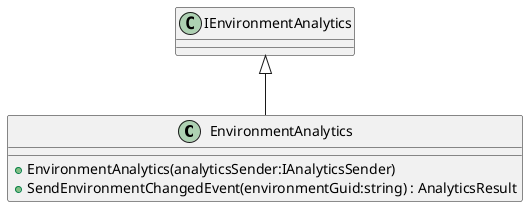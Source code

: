 @startuml
class EnvironmentAnalytics {
    + EnvironmentAnalytics(analyticsSender:IAnalyticsSender)
    + SendEnvironmentChangedEvent(environmentGuid:string) : AnalyticsResult
}
IEnvironmentAnalytics <|-- EnvironmentAnalytics
@enduml
